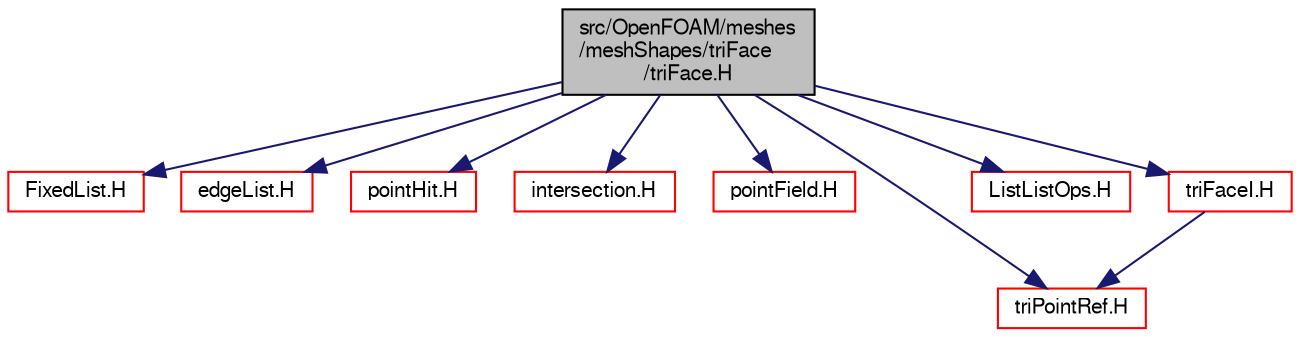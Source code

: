 digraph "src/OpenFOAM/meshes/meshShapes/triFace/triFace.H"
{
  bgcolor="transparent";
  edge [fontname="FreeSans",fontsize="10",labelfontname="FreeSans",labelfontsize="10"];
  node [fontname="FreeSans",fontsize="10",shape=record];
  Node0 [label="src/OpenFOAM/meshes\l/meshShapes/triFace\l/triFace.H",height=0.2,width=0.4,color="black", fillcolor="grey75", style="filled", fontcolor="black"];
  Node0 -> Node1 [color="midnightblue",fontsize="10",style="solid",fontname="FreeSans"];
  Node1 [label="FixedList.H",height=0.2,width=0.4,color="red",URL="$a08642.html"];
  Node0 -> Node57 [color="midnightblue",fontsize="10",style="solid",fontname="FreeSans"];
  Node57 [label="edgeList.H",height=0.2,width=0.4,color="red",URL="$a11312.html"];
  Node0 -> Node136 [color="midnightblue",fontsize="10",style="solid",fontname="FreeSans"];
  Node136 [label="pointHit.H",height=0.2,width=0.4,color="red",URL="$a12032.html"];
  Node0 -> Node137 [color="midnightblue",fontsize="10",style="solid",fontname="FreeSans"];
  Node137 [label="intersection.H",height=0.2,width=0.4,color="red",URL="$a12101.html"];
  Node0 -> Node59 [color="midnightblue",fontsize="10",style="solid",fontname="FreeSans"];
  Node59 [label="pointField.H",height=0.2,width=0.4,color="red",URL="$a12062.html"];
  Node0 -> Node138 [color="midnightblue",fontsize="10",style="solid",fontname="FreeSans"];
  Node138 [label="triPointRef.H",height=0.2,width=0.4,color="red",URL="$a12110.html"];
  Node0 -> Node145 [color="midnightblue",fontsize="10",style="solid",fontname="FreeSans"];
  Node145 [label="ListListOps.H",height=0.2,width=0.4,color="red",URL="$a08681.html"];
  Node0 -> Node146 [color="midnightblue",fontsize="10",style="solid",fontname="FreeSans"];
  Node146 [label="triFaceI.H",height=0.2,width=0.4,color="red",URL="$a11369.html"];
  Node146 -> Node138 [color="midnightblue",fontsize="10",style="solid",fontname="FreeSans"];
}
